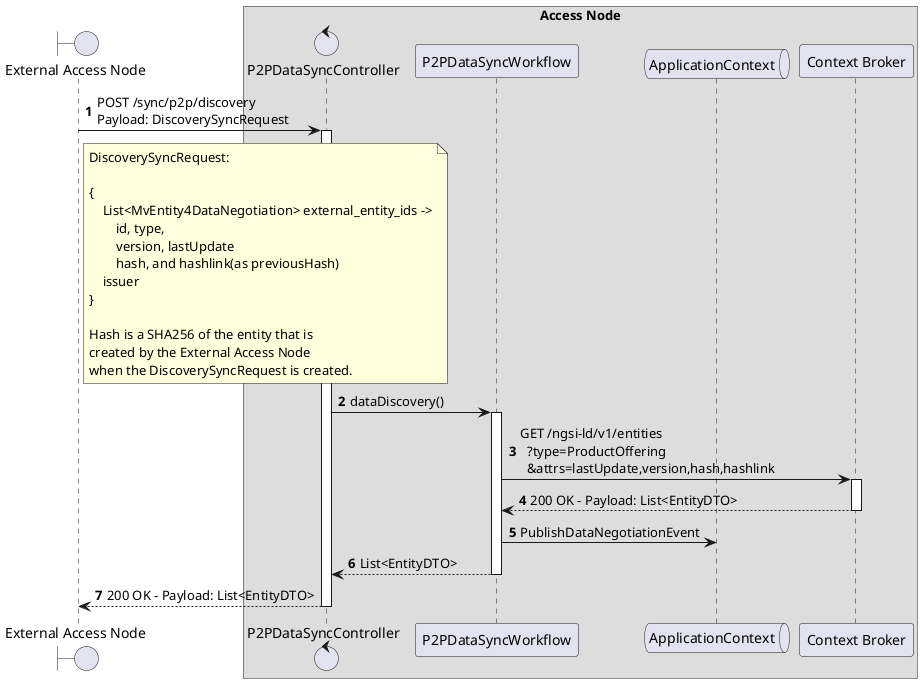@startuml
'https://plantuml.com/sequence-diagram

'---------- Config ----------------

autonumber

'---------- Header ----------------

boundary "External Access Node" as ean

box "Access Node"

  control "P2PDataSyncController" as p2pController
  participant "P2PDataSyncWorkflow" as p2pWorkflow
  queue "ApplicationContext" as ac
  participant "Context Broker" as cb

end box

'---------- Diagram ----------------

ean -> p2pController++: POST /sync/p2p/discovery \nPayload: DiscoverySyncRequest

note right of ean
    DiscoverySyncRequest:

    {
        List<MvEntity4DataNegotiation> external_entity_ids ->
            id, type,
            version, lastUpdate
            hash, and hashlink(as previousHash)
        issuer
    }

    Hash is a SHA256 of the entity that is
    created by the External Access Node
    when the DiscoverySyncRequest is created.
end note

    p2pController -> p2pWorkflow++: dataDiscovery()
        p2pWorkflow -> cb++: GET /ngsi-ld/v1/entities\n  ?type=ProductOffering\n  &attrs=lastUpdate,version,hash,hashlink
        return 200 OK - Payload: List<EntityDTO>
        p2pWorkflow -> ac: PublishDataNegotiationEvent
    return List<EntityDTO>
return 200 OK - Payload: List<EntityDTO>

@enduml
